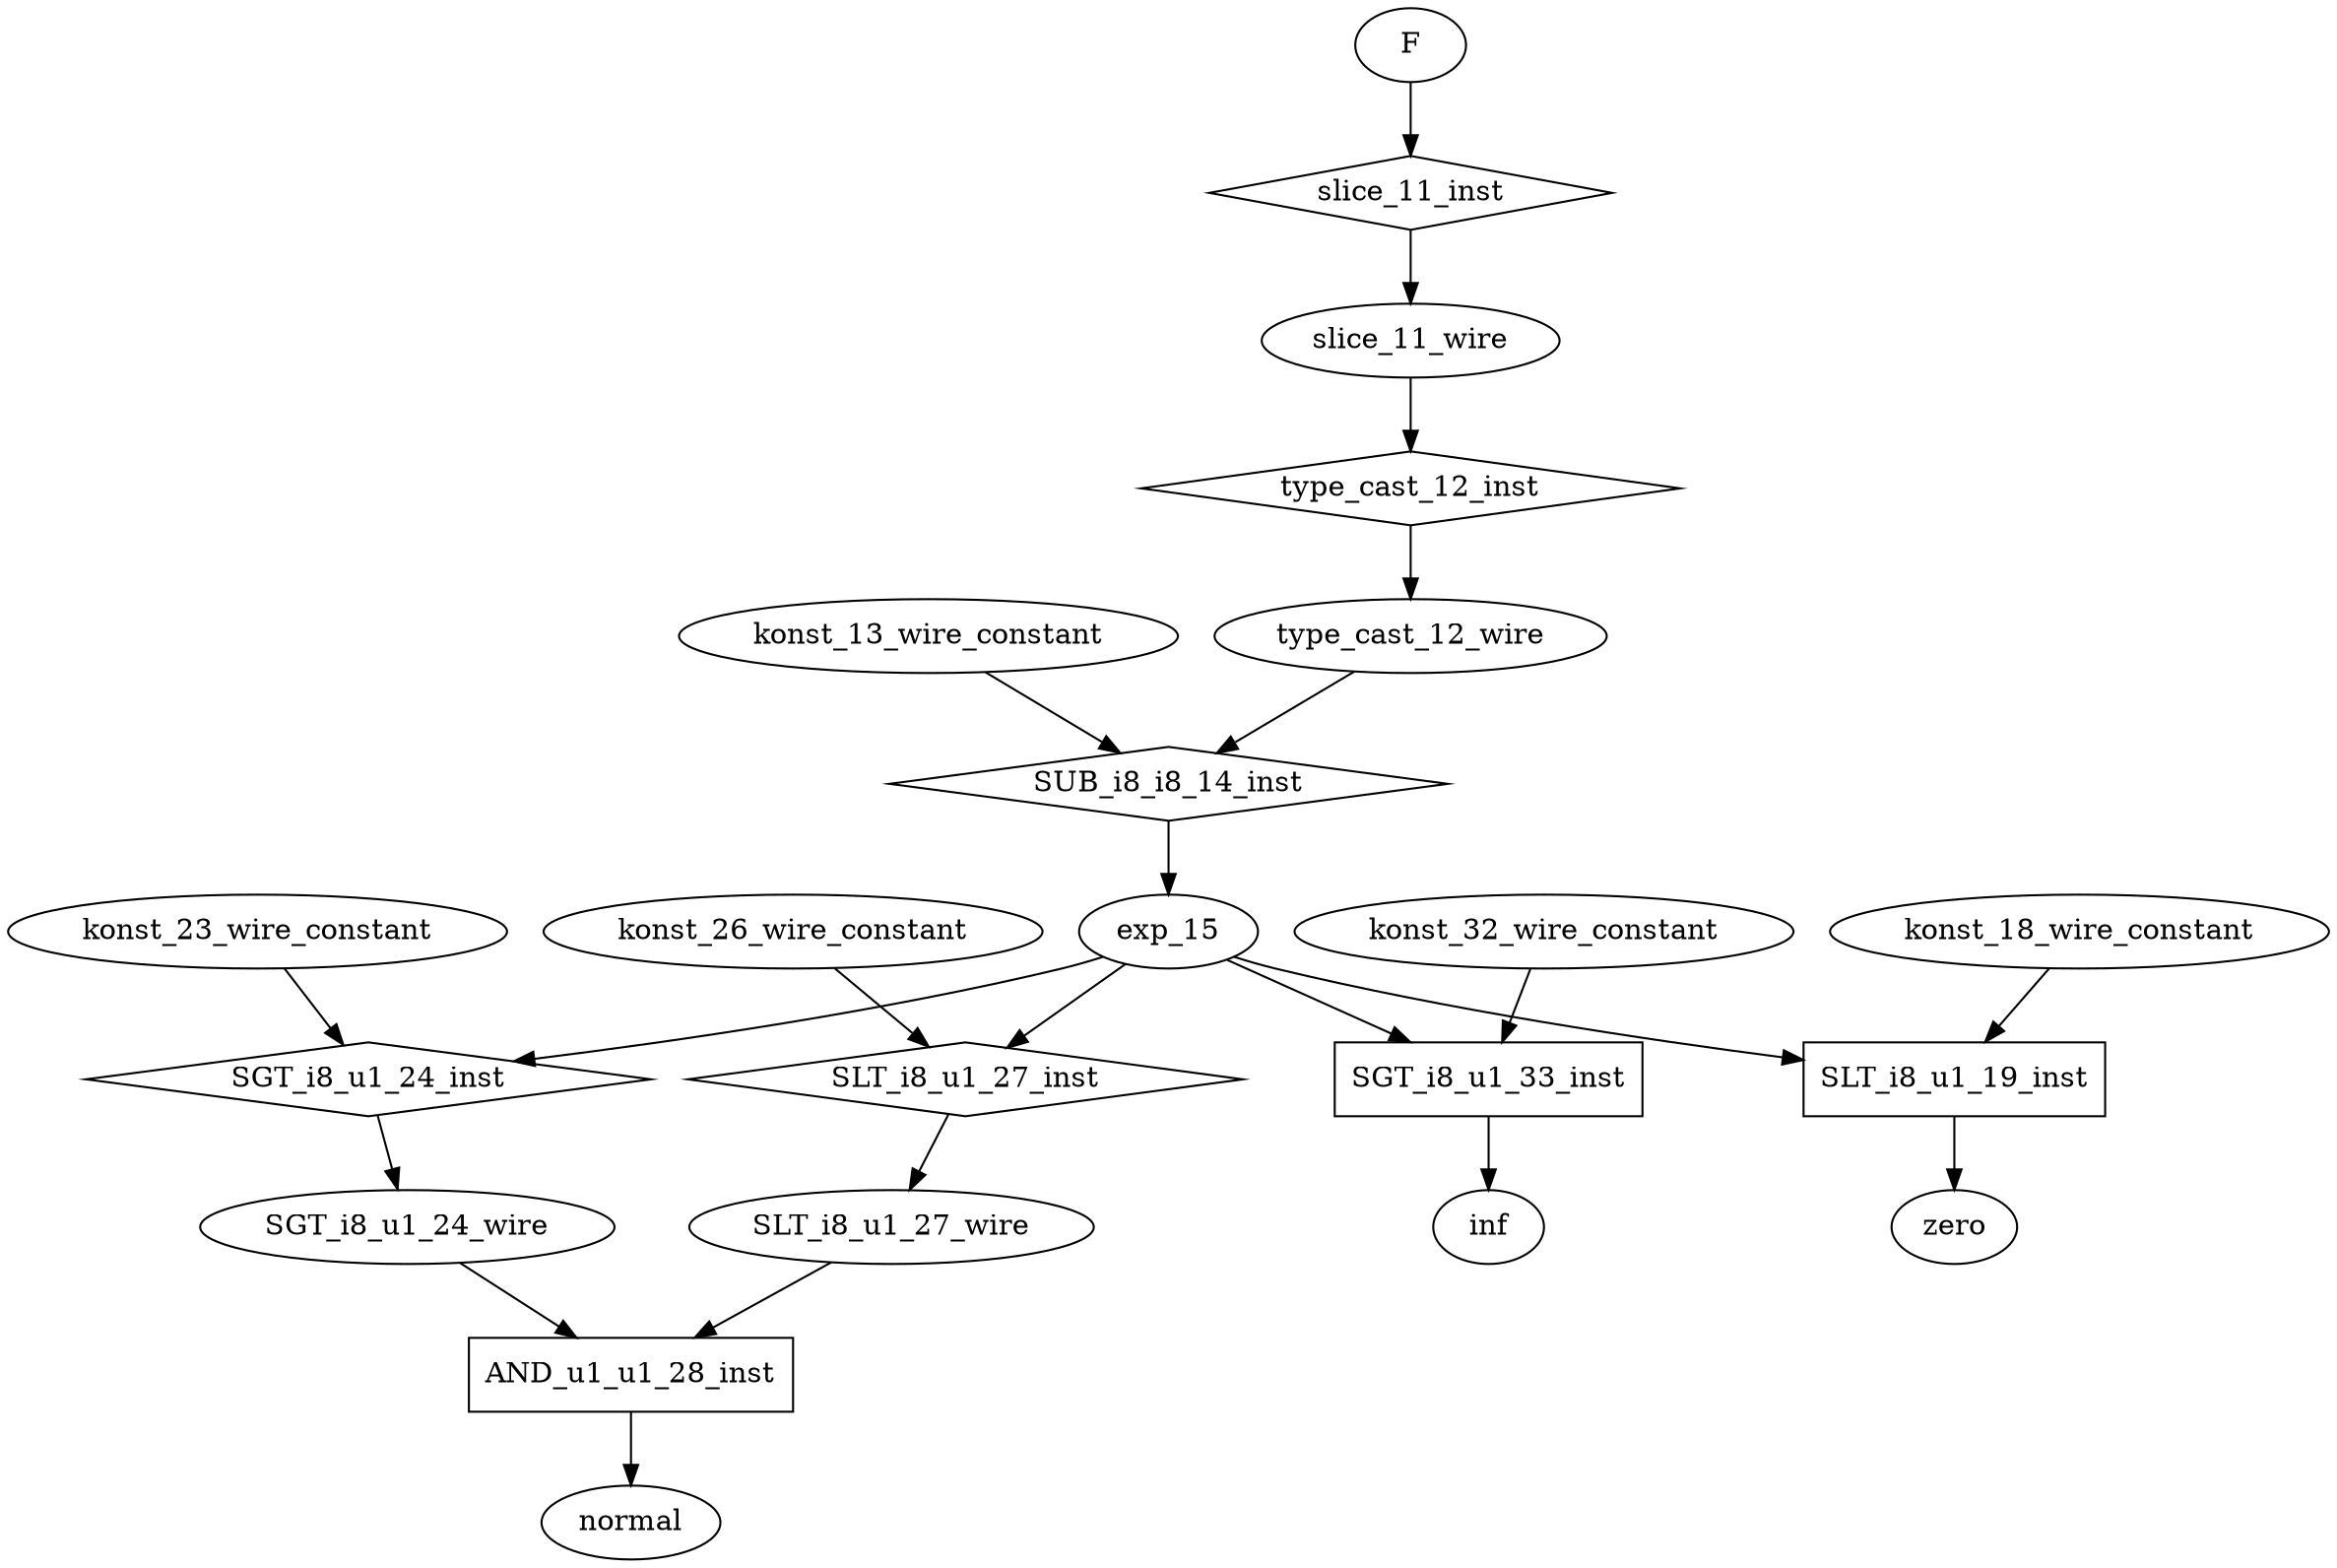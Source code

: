 digraph data_path {
  SGT_i8_u1_24_wire [shape=ellipse];
  SLT_i8_u1_27_wire [shape=ellipse];
  exp_15 [shape=ellipse];
  konst_13_wire_constant [shape=ellipse];
  konst_18_wire_constant [shape=ellipse];
  konst_23_wire_constant [shape=ellipse];
  konst_26_wire_constant [shape=ellipse];
  konst_32_wire_constant [shape=ellipse];
  slice_11_wire [shape=ellipse];
  type_cast_12_wire [shape=ellipse];
  AND_u1_u1_28_inst [shape=rectangle];
SGT_i8_u1_24_wire  -> AND_u1_u1_28_inst;
SLT_i8_u1_27_wire  -> AND_u1_u1_28_inst;
AND_u1_u1_28_inst -> normal;
  SGT_i8_u1_24_inst [shape=diamond];
exp_15  -> SGT_i8_u1_24_inst;
konst_23_wire_constant  -> SGT_i8_u1_24_inst;
SGT_i8_u1_24_inst -> SGT_i8_u1_24_wire;
  SGT_i8_u1_33_inst [shape=rectangle];
exp_15  -> SGT_i8_u1_33_inst;
konst_32_wire_constant  -> SGT_i8_u1_33_inst;
SGT_i8_u1_33_inst -> inf;
  SLT_i8_u1_19_inst [shape=rectangle];
exp_15  -> SLT_i8_u1_19_inst;
konst_18_wire_constant  -> SLT_i8_u1_19_inst;
SLT_i8_u1_19_inst -> zero;
  SLT_i8_u1_27_inst [shape=diamond];
exp_15  -> SLT_i8_u1_27_inst;
konst_26_wire_constant  -> SLT_i8_u1_27_inst;
SLT_i8_u1_27_inst -> SLT_i8_u1_27_wire;
  SUB_i8_i8_14_inst [shape=diamond];
type_cast_12_wire  -> SUB_i8_i8_14_inst;
konst_13_wire_constant  -> SUB_i8_i8_14_inst;
SUB_i8_i8_14_inst -> exp_15;
  slice_11_inst [shape=diamond];
F  -> slice_11_inst;
slice_11_inst -> slice_11_wire;
  type_cast_12_inst [shape=diamond];
slice_11_wire  -> type_cast_12_inst;
type_cast_12_inst -> type_cast_12_wire;
}
